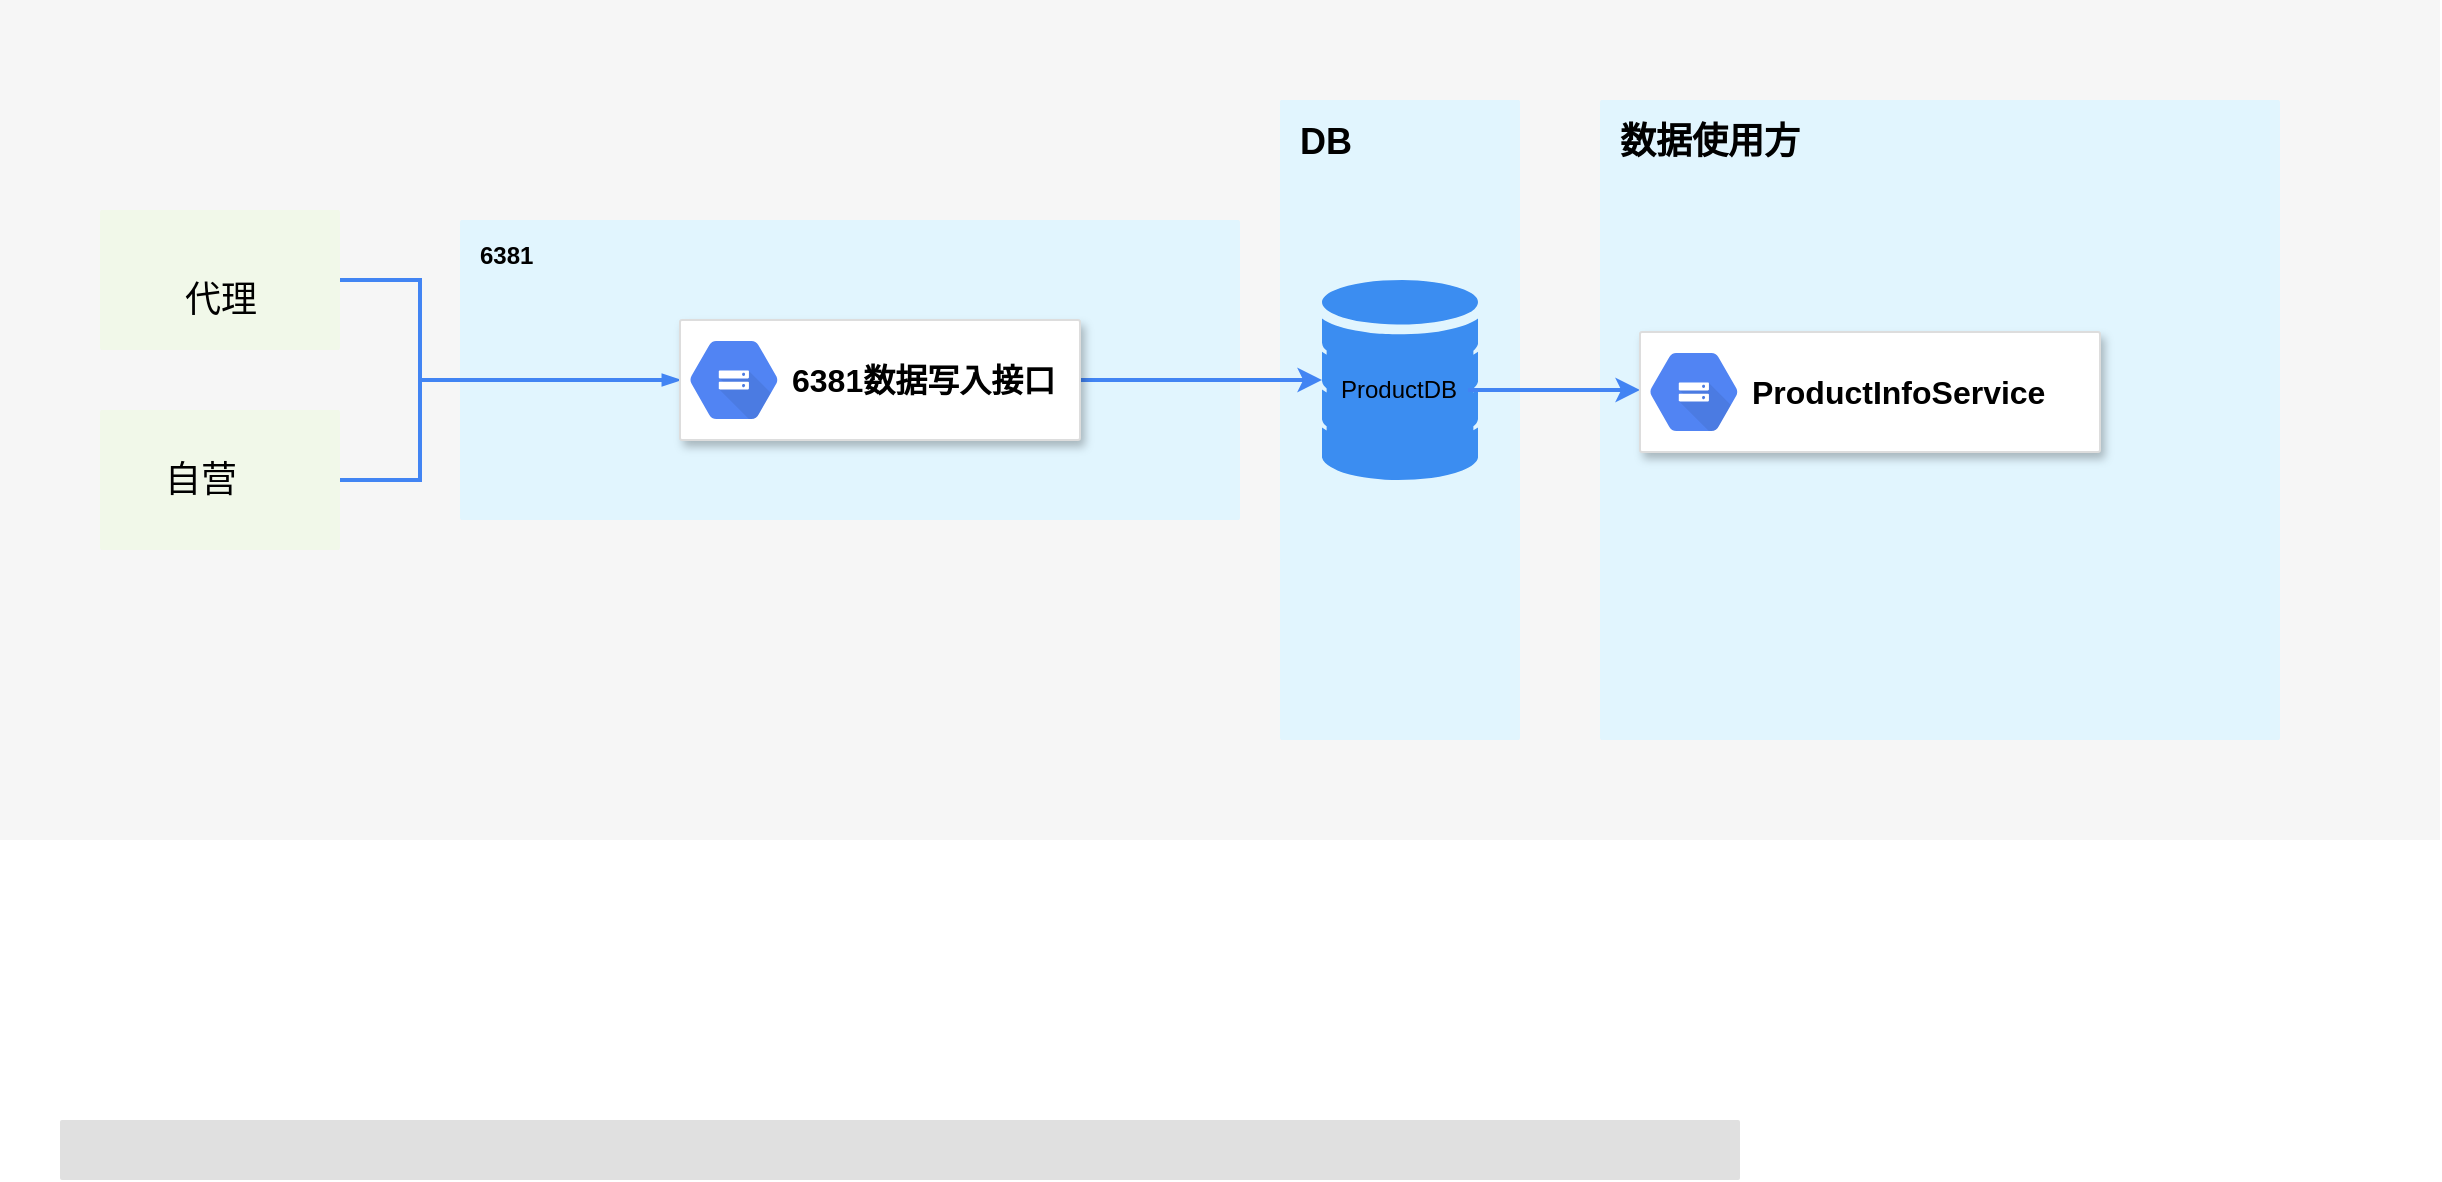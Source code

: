 <mxfile version="10.8.0" type="github"><diagram id="f106602c-feb2-e66a-4537-3a34d633f6aa" name="Page-1"><mxGraphModel dx="1154" dy="685" grid="1" gridSize="10" guides="1" tooltips="1" connect="1" arrows="1" fold="1" page="1" pageScale="1" pageWidth="1169" pageHeight="827" background="#ffffff" math="0" shadow="0"><root><mxCell id="0"/><mxCell id="1" parent="0"/><mxCell id="14" value="" style="fillColor=#F6F6F6;strokeColor=none;shadow=0;gradientColor=none;fontSize=14;align=left;spacing=10;fontColor=#717171;9E9E9E;verticalAlign=top;spacingTop=-4;fontStyle=0;spacingLeft=40;html=1;" parent="1" vertex="1"><mxGeometry x="130" y="180" width="1220" height="420" as="geometry"/></mxCell><mxCell id="35mGlKV_Wcd7gySwtBXE-83" value="&lt;font color=&quot;#000000&quot; size=&quot;1&quot;&gt;&lt;b style=&quot;font-size: 18px&quot;&gt;数据使用方&lt;/b&gt;&lt;/font&gt;" style="points=[[0,0,0],[0.25,0,0],[0.5,0,0],[0.75,0,0],[1,0,0],[1,0.25,0],[1,0.5,0],[1,0.75,0],[1,1,0],[0.75,1,0],[0.5,1,0],[0.25,1,0],[0,1,0],[0,0.75,0],[0,0.5,0],[0,0.25,0]];rounded=1;absoluteArcSize=1;arcSize=2;html=1;strokeColor=none;gradientColor=none;shadow=0;dashed=0;fontSize=12;fontColor=#9E9E9E;align=left;verticalAlign=top;spacing=10;spacingTop=-4;fillColor=#E1F5FE;" vertex="1" parent="1"><mxGeometry x="930" y="230" width="340" height="320" as="geometry"/></mxCell><mxCell id="35mGlKV_Wcd7gySwtBXE-81" value="&lt;font color=&quot;#000000&quot;&gt;&lt;b&gt;6381&lt;/b&gt;&lt;/font&gt;" style="points=[[0,0,0],[0.25,0,0],[0.5,0,0],[0.75,0,0],[1,0,0],[1,0.25,0],[1,0.5,0],[1,0.75,0],[1,1,0],[0.75,1,0],[0.5,1,0],[0.25,1,0],[0,1,0],[0,0.75,0],[0,0.5,0],[0,0.25,0]];rounded=1;absoluteArcSize=1;arcSize=2;html=1;strokeColor=none;gradientColor=none;shadow=0;dashed=0;fontSize=12;fontColor=#9E9E9E;align=left;verticalAlign=top;spacing=10;spacingTop=-4;fillColor=#E1F5FE;" vertex="1" parent="1"><mxGeometry x="360" y="290" width="390" height="150" as="geometry"/></mxCell><mxCell id="35mGlKV_Wcd7gySwtBXE-79" value="External&#10;Infrastructure&#10;1&lt;sup&gt;st&lt;/sup&gt; Party" style="points=[[0,0,0],[0.25,0,0],[0.5,0,0],[0.75,0,0],[1,0,0],[1,0.25,0],[1,0.5,0],[1,0.75,0],[1,1,0],[0.75,1,0],[0.5,1,0],[0.25,1,0],[0,1,0],[0,0.75,0],[0,0.5,0],[0,0.25,0]];rounded=1;absoluteArcSize=1;arcSize=2;html=1;strokeColor=none;gradientColor=none;shadow=0;dashed=0;fontSize=12;fontColor=#9E9E9E;align=left;verticalAlign=top;spacing=10;spacingTop=-4;fillColor=#E1F5FE;" vertex="1" parent="1"><mxGeometry x="770" y="230" width="120" height="320" as="geometry"/></mxCell><mxCell id="35mGlKV_Wcd7gySwtBXE-75" value="&lt;b&gt;&lt;font style=&quot;font-size: 18px&quot; color=&quot;#000000&quot;&gt;DB&lt;/font&gt;&lt;/b&gt;" style="points=[[0,0,0],[0.25,0,0],[0.5,0,0],[0.75,0,0],[1,0,0],[1,0.25,0],[1,0.5,0],[1,0.75,0],[1,1,0],[0.75,1,0],[0.5,1,0],[0.25,1,0],[0,1,0],[0,0.75,0],[0,0.5,0],[0,0.25,0]];rounded=1;absoluteArcSize=1;arcSize=2;html=1;strokeColor=none;gradientColor=none;shadow=0;dashed=0;fontSize=12;fontColor=#9E9E9E;align=left;verticalAlign=top;spacing=10;spacingTop=-4;fillColor=#E1F5FE;" vertex="1" parent="1"><mxGeometry x="770" y="230" width="120" height="230" as="geometry"/></mxCell><mxCell id="16" value="" style="rounded=1;absoluteArcSize=1;arcSize=2;html=1;strokeColor=none;gradientColor=none;shadow=0;dashed=0;strokeColor=none;fontSize=12;fontColor=#9E9E9E;align=left;verticalAlign=top;spacing=10;spacingTop=-4;fillColor=#E0E0E0;" parent="1" vertex="1"><mxGeometry x="160" y="740" width="840" height="30" as="geometry"/></mxCell><mxCell id="35mGlKV_Wcd7gySwtBXE-70" value="" style="points=[[0,0,0],[0.25,0,0],[0.5,0,0],[0.75,0,0],[1,0,0],[1,0.25,0],[1,0.5,0],[1,0.75,0],[1,1,0],[0.75,1,0],[0.5,1,0],[0.25,1,0],[0,1,0],[0,0.75,0],[0,0.5,0],[0,0.25,0]];rounded=1;absoluteArcSize=1;arcSize=2;html=1;strokeColor=none;gradientColor=none;shadow=0;dashed=0;fontSize=12;fontColor=#9E9E9E;align=left;verticalAlign=top;spacing=10;spacingTop=-4;fillColor=#F1F8E9;" vertex="1" parent="1"><mxGeometry x="180" y="285" width="120" height="70" as="geometry"/></mxCell><mxCell id="35mGlKV_Wcd7gySwtBXE-71" value="" style="points=[[0,0,0],[0.25,0,0],[0.5,0,0],[0.75,0,0],[1,0,0],[1,0.25,0],[1,0.5,0],[1,0.75,0],[1,1,0],[0.75,1,0],[0.5,1,0],[0.25,1,0],[0,1,0],[0,0.75,0],[0,0.5,0],[0,0.25,0]];rounded=1;absoluteArcSize=1;arcSize=2;html=1;strokeColor=none;gradientColor=none;shadow=0;dashed=0;fontSize=12;fontColor=#9E9E9E;align=left;verticalAlign=top;spacing=10;spacingTop=-4;fillColor=#F1F8E9;" vertex="1" parent="1"><mxGeometry x="180" y="385" width="120" height="70" as="geometry"/></mxCell><mxCell id="35mGlKV_Wcd7gySwtBXE-77" style="edgeStyle=orthogonalEdgeStyle;rounded=0;orthogonalLoop=1;jettySize=auto;html=1;strokeWidth=2;strokeColor=#4284F3;exitX=1;exitY=0.5;exitDx=0;exitDy=0;" edge="1" parent="1" source="35mGlKV_Wcd7gySwtBXE-88" target="35mGlKV_Wcd7gySwtBXE-76"><mxGeometry relative="1" as="geometry"><mxPoint x="610" y="370" as="sourcePoint"/></mxGeometry></mxCell><mxCell id="35mGlKV_Wcd7gySwtBXE-76" value="" style="html=1;aspect=fixed;strokeColor=none;shadow=0;align=center;verticalAlign=top;fillColor=#3B8DF1;shape=mxgraph.gcp2.database_2" vertex="1" parent="1"><mxGeometry x="791" y="320" width="78" height="100" as="geometry"/></mxCell><mxCell id="35mGlKV_Wcd7gySwtBXE-85" style="edgeStyle=orthogonalEdgeStyle;rounded=0;orthogonalLoop=1;jettySize=auto;html=1;entryX=0;entryY=0.5;entryDx=0;entryDy=0;strokeColor=#4284F3;strokeWidth=2;" edge="1" parent="1" source="35mGlKV_Wcd7gySwtBXE-78"><mxGeometry relative="1" as="geometry"><mxPoint x="950" y="375" as="targetPoint"/></mxGeometry></mxCell><mxCell id="35mGlKV_Wcd7gySwtBXE-78" value="ProductDB" style="text;html=1;resizable=0;autosize=1;align=center;verticalAlign=middle;points=[];fillColor=none;strokeColor=none;rounded=0;" vertex="1" parent="1"><mxGeometry x="794" y="365" width="70" height="20" as="geometry"/></mxCell><mxCell id="35mGlKV_Wcd7gySwtBXE-80" value="" style="strokeWidth=2;html=1;shape=mxgraph.flowchart.annotation_2;align=left;pointerEvents=1;rotation=180;fillColor=#4284F3;strokeColor=#4284F3;" vertex="1" parent="1"><mxGeometry x="300" y="320" width="80" height="100" as="geometry"/></mxCell><mxCell id="35mGlKV_Wcd7gySwtBXE-82" value="" style="edgeStyle=orthogonalEdgeStyle;fontSize=12;html=1;endArrow=blockThin;endFill=1;rounded=0;strokeWidth=2;endSize=4;startSize=4;dashed=0;strokeColor=#4284F3;entryX=0;entryY=0.5;entryDx=0;entryDy=0;" edge="1" parent="1"><mxGeometry width="100" relative="1" as="geometry"><mxPoint x="340" y="370" as="sourcePoint"/><mxPoint x="470" y="370" as="targetPoint"/></mxGeometry></mxCell><mxCell id="35mGlKV_Wcd7gySwtBXE-86" value="代理" style="text;html=1;resizable=0;autosize=1;align=center;verticalAlign=middle;points=[];fillColor=none;strokeColor=none;rounded=0;fontSize=18;" vertex="1" parent="1"><mxGeometry x="220" y="320" width="40" height="20" as="geometry"/></mxCell><mxCell id="35mGlKV_Wcd7gySwtBXE-87" value="自营" style="text;html=1;resizable=0;autosize=1;align=center;verticalAlign=middle;points=[];fillColor=none;strokeColor=none;rounded=0;fontSize=18;" vertex="1" parent="1"><mxGeometry x="210" y="410" width="40" height="20" as="geometry"/></mxCell><mxCell id="35mGlKV_Wcd7gySwtBXE-88" value="" style="strokeColor=#dddddd;fillColor=#ffffff;shadow=1;strokeWidth=1;rounded=1;absoluteArcSize=1;arcSize=2;fontSize=17;fontColor=#000000;align=right;html=1;" vertex="1" parent="1"><mxGeometry x="470" y="340" width="200" height="60" as="geometry"/></mxCell><mxCell id="35mGlKV_Wcd7gySwtBXE-89" value="&lt;b&gt;&lt;font color=&quot;#000000&quot; style=&quot;font-size: 16px&quot;&gt;6381数据写入接口&lt;/font&gt;&lt;/b&gt;" style="dashed=0;html=1;fillColor=#5184F3;strokeColor=none;shape=mxgraph.gcp2.cloud_storage;part=1;labelPosition=right;verticalLabelPosition=middle;align=left;verticalAlign=middle;spacingLeft=5;fontColor=#999999;fontSize=12;" vertex="1" parent="35mGlKV_Wcd7gySwtBXE-88"><mxGeometry y="0.5" width="44" height="39" relative="1" as="geometry"><mxPoint x="5" y="-19.5" as="offset"/></mxGeometry></mxCell><mxCell id="35mGlKV_Wcd7gySwtBXE-91" value="" style="strokeColor=#dddddd;fillColor=#ffffff;shadow=1;strokeWidth=1;rounded=1;absoluteArcSize=1;arcSize=2;fontSize=17;fontColor=#000000;align=right;html=1;" vertex="1" parent="1"><mxGeometry x="950" y="346" width="230" height="60" as="geometry"/></mxCell><mxCell id="35mGlKV_Wcd7gySwtBXE-92" value="&lt;b&gt;&lt;font color=&quot;#000000&quot; style=&quot;font-size: 16px&quot;&gt;ProductInfoService&lt;/font&gt;&lt;/b&gt;" style="dashed=0;html=1;fillColor=#5184F3;strokeColor=none;shape=mxgraph.gcp2.cloud_storage;part=1;labelPosition=right;verticalLabelPosition=middle;align=left;verticalAlign=middle;spacingLeft=5;fontColor=#999999;fontSize=12;" vertex="1" parent="35mGlKV_Wcd7gySwtBXE-91"><mxGeometry y="0.5" width="44" height="39" relative="1" as="geometry"><mxPoint x="5" y="-19.5" as="offset"/></mxGeometry></mxCell></root></mxGraphModel></diagram></mxfile>